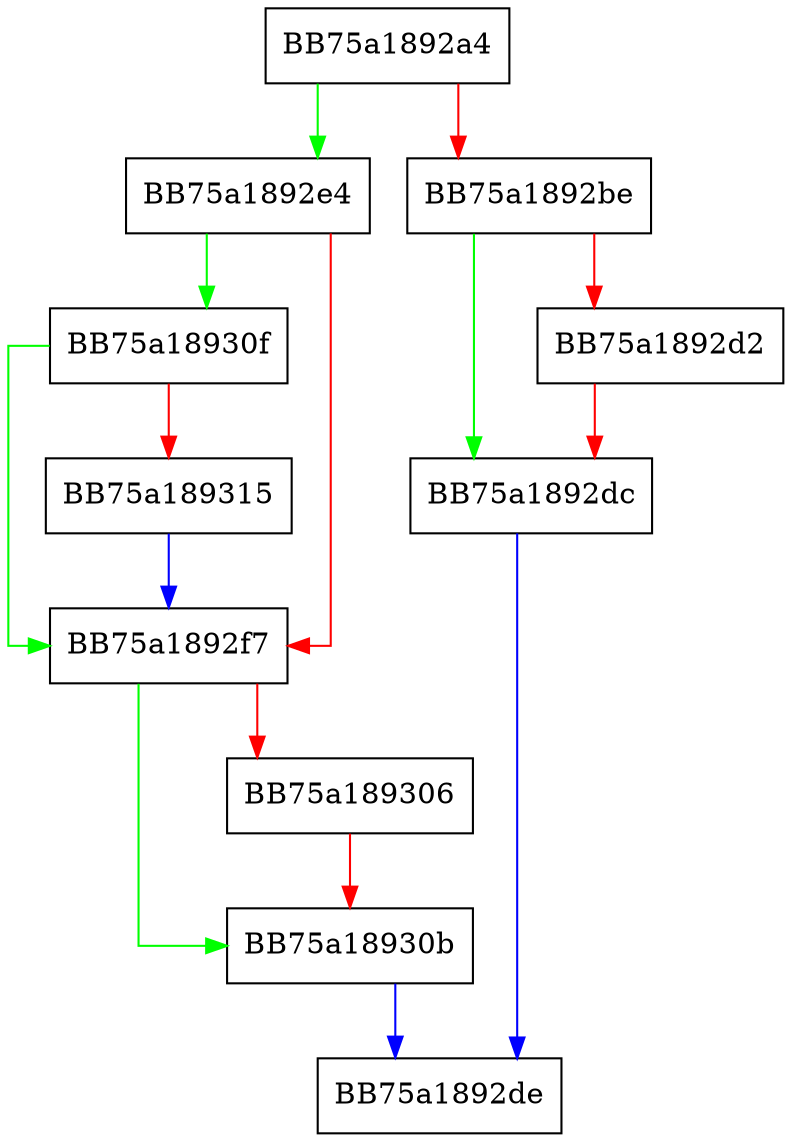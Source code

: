 digraph FgGetState {
  node [shape="box"];
  graph [splines=ortho];
  BB75a1892a4 -> BB75a1892e4 [color="green"];
  BB75a1892a4 -> BB75a1892be [color="red"];
  BB75a1892be -> BB75a1892dc [color="green"];
  BB75a1892be -> BB75a1892d2 [color="red"];
  BB75a1892d2 -> BB75a1892dc [color="red"];
  BB75a1892dc -> BB75a1892de [color="blue"];
  BB75a1892e4 -> BB75a18930f [color="green"];
  BB75a1892e4 -> BB75a1892f7 [color="red"];
  BB75a1892f7 -> BB75a18930b [color="green"];
  BB75a1892f7 -> BB75a189306 [color="red"];
  BB75a189306 -> BB75a18930b [color="red"];
  BB75a18930b -> BB75a1892de [color="blue"];
  BB75a18930f -> BB75a1892f7 [color="green"];
  BB75a18930f -> BB75a189315 [color="red"];
  BB75a189315 -> BB75a1892f7 [color="blue"];
}